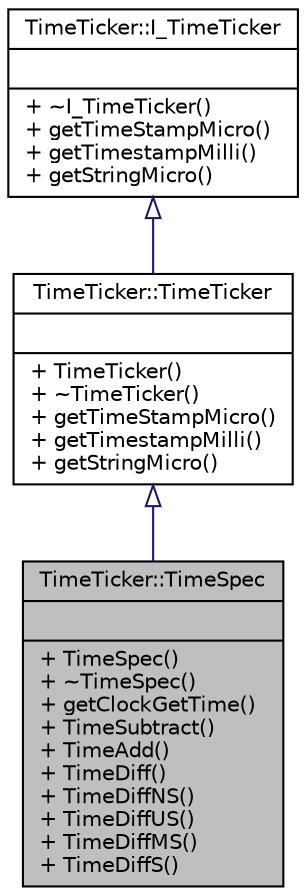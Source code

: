 digraph "TimeTicker::TimeSpec"
{
 // INTERACTIVE_SVG=YES
 // LATEX_PDF_SIZE
  edge [fontname="Helvetica",fontsize="10",labelfontname="Helvetica",labelfontsize="10"];
  node [fontname="Helvetica",fontsize="10",shape=record];
  Node0 [label="{TimeTicker::TimeSpec\n||+ TimeSpec()\l+ ~TimeSpec()\l+ getClockGetTime()\l+ TimeSubtract()\l+ TimeAdd()\l+ TimeDiff()\l+ TimeDiffNS()\l+ TimeDiffUS()\l+ TimeDiffMS()\l+ TimeDiffS()\l}",height=0.2,width=0.4,color="black", fillcolor="grey75", style="filled", fontcolor="black",tooltip=" "];
  Node1 -> Node0 [dir="back",color="midnightblue",fontsize="10",style="solid",arrowtail="onormal"];
  Node1 [label="{TimeTicker::TimeTicker\n||+ TimeTicker()\l+ ~TimeTicker()\l+ getTimeStampMicro()\l+ getTimestampMilli()\l+ getStringMicro()\l}",height=0.2,width=0.4,color="black", fillcolor="white", style="filled",URL="$dd/d36/classTimeTicker_1_1TimeTicker.html",tooltip=" "];
  Node2 -> Node1 [dir="back",color="midnightblue",fontsize="10",style="solid",arrowtail="onormal"];
  Node2 [label="{TimeTicker::I_TimeTicker\n||+ ~I_TimeTicker()\l+ getTimeStampMicro()\l+ getTimestampMilli()\l+ getStringMicro()\l}",height=0.2,width=0.4,color="black", fillcolor="white", style="filled",URL="$d4/d5b/classTimeTicker_1_1I__TimeTicker.html",tooltip=" "];
}
